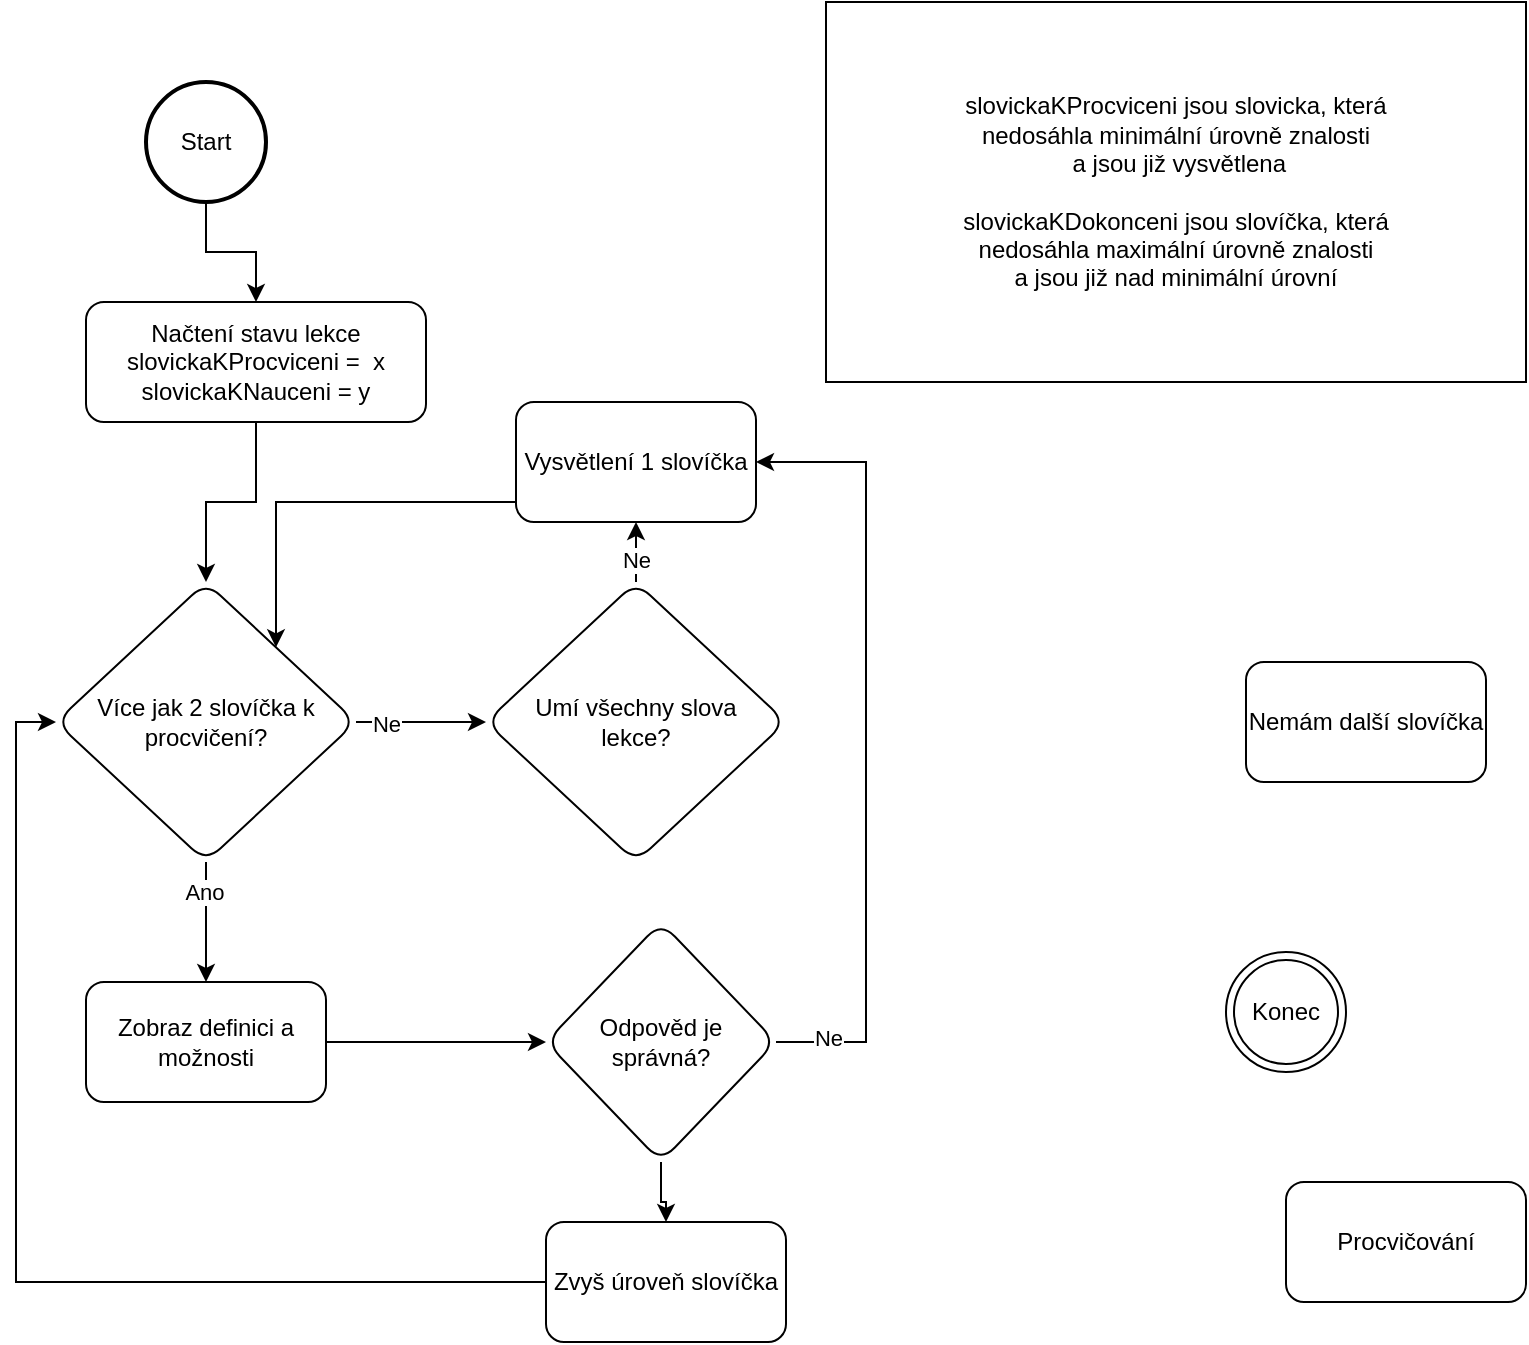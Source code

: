 <mxfile version="22.1.8" type="github">
  <diagram name="Page-1" id="ixP1Anv0WGFjQ8SYdnVo">
    <mxGraphModel dx="1393" dy="789" grid="1" gridSize="10" guides="1" tooltips="1" connect="1" arrows="1" fold="1" page="1" pageScale="1" pageWidth="827" pageHeight="1169" math="0" shadow="0">
      <root>
        <mxCell id="0" />
        <mxCell id="1" parent="0" />
        <mxCell id="Pb7jl8P6hlESrywVjSmg-2" value="Procvičování" style="rounded=1;whiteSpace=wrap;html=1;" parent="1" vertex="1">
          <mxGeometry x="690" y="700" width="120" height="60" as="geometry" />
        </mxCell>
        <mxCell id="Pb7jl8P6hlESrywVjSmg-3" value="Nemám další slovíčka" style="rounded=1;whiteSpace=wrap;html=1;" parent="1" vertex="1">
          <mxGeometry x="670" y="440" width="120" height="60" as="geometry" />
        </mxCell>
        <mxCell id="Pb7jl8P6hlESrywVjSmg-6" style="edgeStyle=orthogonalEdgeStyle;rounded=0;orthogonalLoop=1;jettySize=auto;html=1;entryX=0.5;entryY=0;entryDx=0;entryDy=0;" parent="1" source="Pb7jl8P6hlESrywVjSmg-4" target="hnTAZQPYorkGGAXedbWV-1" edge="1">
          <mxGeometry relative="1" as="geometry">
            <mxPoint x="150" y="280" as="targetPoint" />
          </mxGeometry>
        </mxCell>
        <mxCell id="Pb7jl8P6hlESrywVjSmg-4" value="Start" style="strokeWidth=2;html=1;shape=mxgraph.flowchart.start_2;whiteSpace=wrap;" parent="1" vertex="1">
          <mxGeometry x="120" y="150" width="60" height="60" as="geometry" />
        </mxCell>
        <mxCell id="Pb7jl8P6hlESrywVjSmg-5" value="Konec" style="ellipse;shape=doubleEllipse;whiteSpace=wrap;html=1;" parent="1" vertex="1">
          <mxGeometry x="660" y="585" width="60" height="60" as="geometry" />
        </mxCell>
        <mxCell id="hnTAZQPYorkGGAXedbWV-3" value="" style="edgeStyle=orthogonalEdgeStyle;rounded=0;orthogonalLoop=1;jettySize=auto;html=1;" edge="1" parent="1" source="hnTAZQPYorkGGAXedbWV-1" target="hnTAZQPYorkGGAXedbWV-2">
          <mxGeometry relative="1" as="geometry" />
        </mxCell>
        <mxCell id="hnTAZQPYorkGGAXedbWV-1" value="Načtení stavu lekce&lt;br&gt;slovickaKProcviceni =&amp;nbsp; x&lt;br&gt;slovickaKNauceni = y" style="rounded=1;whiteSpace=wrap;html=1;" vertex="1" parent="1">
          <mxGeometry x="90" y="260" width="170" height="60" as="geometry" />
        </mxCell>
        <mxCell id="hnTAZQPYorkGGAXedbWV-11" value="" style="edgeStyle=orthogonalEdgeStyle;rounded=0;orthogonalLoop=1;jettySize=auto;html=1;" edge="1" parent="1" source="hnTAZQPYorkGGAXedbWV-2" target="hnTAZQPYorkGGAXedbWV-10">
          <mxGeometry relative="1" as="geometry" />
        </mxCell>
        <mxCell id="hnTAZQPYorkGGAXedbWV-12" value="Ne" style="edgeLabel;html=1;align=center;verticalAlign=middle;resizable=0;points=[];" vertex="1" connectable="0" parent="hnTAZQPYorkGGAXedbWV-11">
          <mxGeometry x="-0.55" y="-1" relative="1" as="geometry">
            <mxPoint as="offset" />
          </mxGeometry>
        </mxCell>
        <mxCell id="hnTAZQPYorkGGAXedbWV-16" style="edgeStyle=orthogonalEdgeStyle;rounded=0;orthogonalLoop=1;jettySize=auto;html=1;exitX=0.5;exitY=1;exitDx=0;exitDy=0;" edge="1" parent="1" source="hnTAZQPYorkGGAXedbWV-2">
          <mxGeometry relative="1" as="geometry">
            <mxPoint x="150" y="600" as="targetPoint" />
          </mxGeometry>
        </mxCell>
        <mxCell id="hnTAZQPYorkGGAXedbWV-17" value="Ano" style="edgeLabel;html=1;align=center;verticalAlign=middle;resizable=0;points=[];" vertex="1" connectable="0" parent="hnTAZQPYorkGGAXedbWV-16">
          <mxGeometry x="-0.504" y="-1" relative="1" as="geometry">
            <mxPoint as="offset" />
          </mxGeometry>
        </mxCell>
        <mxCell id="hnTAZQPYorkGGAXedbWV-2" value="Více jak 2 slovíčka k procvičení?" style="rhombus;whiteSpace=wrap;html=1;rounded=1;" vertex="1" parent="1">
          <mxGeometry x="75" y="400" width="150" height="140" as="geometry" />
        </mxCell>
        <mxCell id="hnTAZQPYorkGGAXedbWV-8" style="edgeStyle=orthogonalEdgeStyle;rounded=0;orthogonalLoop=1;jettySize=auto;html=1;exitX=0;exitY=0.5;exitDx=0;exitDy=0;" edge="1" parent="1" source="hnTAZQPYorkGGAXedbWV-6" target="hnTAZQPYorkGGAXedbWV-2">
          <mxGeometry relative="1" as="geometry">
            <Array as="points">
              <mxPoint x="354" y="360" />
              <mxPoint x="185" y="360" />
            </Array>
          </mxGeometry>
        </mxCell>
        <mxCell id="hnTAZQPYorkGGAXedbWV-6" value="Vysvětlení 1 slovíčka" style="whiteSpace=wrap;html=1;rounded=1;" vertex="1" parent="1">
          <mxGeometry x="305" y="310" width="120" height="60" as="geometry" />
        </mxCell>
        <mxCell id="hnTAZQPYorkGGAXedbWV-14" style="edgeStyle=orthogonalEdgeStyle;rounded=0;orthogonalLoop=1;jettySize=auto;html=1;exitX=0.5;exitY=0;exitDx=0;exitDy=0;" edge="1" parent="1" source="hnTAZQPYorkGGAXedbWV-10" target="hnTAZQPYorkGGAXedbWV-6">
          <mxGeometry relative="1" as="geometry" />
        </mxCell>
        <mxCell id="hnTAZQPYorkGGAXedbWV-15" value="Ne" style="edgeLabel;html=1;align=center;verticalAlign=middle;resizable=0;points=[];" vertex="1" connectable="0" parent="hnTAZQPYorkGGAXedbWV-14">
          <mxGeometry x="0.24" relative="1" as="geometry">
            <mxPoint as="offset" />
          </mxGeometry>
        </mxCell>
        <mxCell id="hnTAZQPYorkGGAXedbWV-10" value="Umí všechny slova &lt;br&gt;lekce?" style="rhombus;whiteSpace=wrap;html=1;rounded=1;" vertex="1" parent="1">
          <mxGeometry x="290" y="400" width="150" height="140" as="geometry" />
        </mxCell>
        <mxCell id="hnTAZQPYorkGGAXedbWV-18" value="slovickaKProcviceni jsou slovicka, která&lt;br&gt;nedosáhla minimální úrovně znalosti&lt;br&gt;&amp;nbsp;a jsou již vysvětlena&lt;br&gt;&lt;br&gt;slovickaKDokonceni jsou slovíčka, která&lt;br&gt;nedosáhla maximální úrovně znalosti&lt;br&gt;a jsou již nad minimální úrovní" style="rounded=0;whiteSpace=wrap;html=1;" vertex="1" parent="1">
          <mxGeometry x="460" y="110" width="350" height="190" as="geometry" />
        </mxCell>
        <mxCell id="hnTAZQPYorkGGAXedbWV-21" value="" style="edgeStyle=orthogonalEdgeStyle;rounded=0;orthogonalLoop=1;jettySize=auto;html=1;" edge="1" parent="1" source="hnTAZQPYorkGGAXedbWV-19" target="hnTAZQPYorkGGAXedbWV-20">
          <mxGeometry relative="1" as="geometry" />
        </mxCell>
        <mxCell id="hnTAZQPYorkGGAXedbWV-19" value="Zobraz definici a možnosti" style="rounded=1;whiteSpace=wrap;html=1;" vertex="1" parent="1">
          <mxGeometry x="90" y="600" width="120" height="60" as="geometry" />
        </mxCell>
        <mxCell id="hnTAZQPYorkGGAXedbWV-22" style="edgeStyle=orthogonalEdgeStyle;rounded=0;orthogonalLoop=1;jettySize=auto;html=1;exitX=1;exitY=0.5;exitDx=0;exitDy=0;entryX=1;entryY=0.5;entryDx=0;entryDy=0;" edge="1" parent="1" source="hnTAZQPYorkGGAXedbWV-20" target="hnTAZQPYorkGGAXedbWV-6">
          <mxGeometry relative="1" as="geometry">
            <Array as="points">
              <mxPoint x="480" y="630" />
              <mxPoint x="480" y="340" />
            </Array>
          </mxGeometry>
        </mxCell>
        <mxCell id="hnTAZQPYorkGGAXedbWV-23" value="Ne" style="edgeLabel;html=1;align=center;verticalAlign=middle;resizable=0;points=[];" vertex="1" connectable="0" parent="hnTAZQPYorkGGAXedbWV-22">
          <mxGeometry x="-0.867" y="2" relative="1" as="geometry">
            <mxPoint as="offset" />
          </mxGeometry>
        </mxCell>
        <mxCell id="hnTAZQPYorkGGAXedbWV-25" style="edgeStyle=orthogonalEdgeStyle;rounded=0;orthogonalLoop=1;jettySize=auto;html=1;exitX=0.5;exitY=1;exitDx=0;exitDy=0;" edge="1" parent="1" source="hnTAZQPYorkGGAXedbWV-20" target="hnTAZQPYorkGGAXedbWV-24">
          <mxGeometry relative="1" as="geometry" />
        </mxCell>
        <mxCell id="hnTAZQPYorkGGAXedbWV-20" value="Odpověd je správná?" style="rhombus;whiteSpace=wrap;html=1;rounded=1;" vertex="1" parent="1">
          <mxGeometry x="320" y="570" width="115" height="120" as="geometry" />
        </mxCell>
        <mxCell id="hnTAZQPYorkGGAXedbWV-26" style="edgeStyle=orthogonalEdgeStyle;rounded=0;orthogonalLoop=1;jettySize=auto;html=1;exitX=0;exitY=0.5;exitDx=0;exitDy=0;entryX=0;entryY=0.5;entryDx=0;entryDy=0;" edge="1" parent="1" source="hnTAZQPYorkGGAXedbWV-24" target="hnTAZQPYorkGGAXedbWV-2">
          <mxGeometry relative="1" as="geometry" />
        </mxCell>
        <mxCell id="hnTAZQPYorkGGAXedbWV-24" value="Zvyš úroveň slovíčka" style="rounded=1;whiteSpace=wrap;html=1;" vertex="1" parent="1">
          <mxGeometry x="320" y="720" width="120" height="60" as="geometry" />
        </mxCell>
      </root>
    </mxGraphModel>
  </diagram>
</mxfile>
